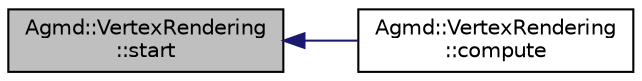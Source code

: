 digraph "Agmd::VertexRendering::start"
{
  edge [fontname="Helvetica",fontsize="10",labelfontname="Helvetica",labelfontsize="10"];
  node [fontname="Helvetica",fontsize="10",shape=record];
  rankdir="LR";
  Node1 [label="Agmd::VertexRendering\l::start",height=0.2,width=0.4,color="black", fillcolor="grey75", style="filled" fontcolor="black"];
  Node1 -> Node2 [dir="back",color="midnightblue",fontsize="10",style="solid"];
  Node2 [label="Agmd::VertexRendering\l::compute",height=0.2,width=0.4,color="black", fillcolor="white", style="filled",URL="$class_agmd_1_1_vertex_rendering.html#a380d35675521fa7b1b739c1c1214c882"];
}

